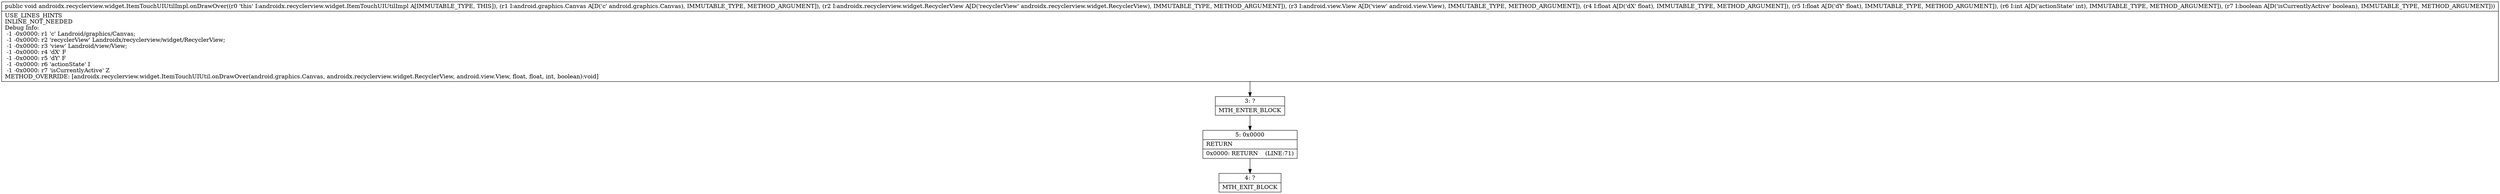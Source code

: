 digraph "CFG forandroidx.recyclerview.widget.ItemTouchUIUtilImpl.onDrawOver(Landroid\/graphics\/Canvas;Landroidx\/recyclerview\/widget\/RecyclerView;Landroid\/view\/View;FFIZ)V" {
Node_3 [shape=record,label="{3\:\ ?|MTH_ENTER_BLOCK\l}"];
Node_5 [shape=record,label="{5\:\ 0x0000|RETURN\l|0x0000: RETURN    (LINE:71)\l}"];
Node_4 [shape=record,label="{4\:\ ?|MTH_EXIT_BLOCK\l}"];
MethodNode[shape=record,label="{public void androidx.recyclerview.widget.ItemTouchUIUtilImpl.onDrawOver((r0 'this' I:androidx.recyclerview.widget.ItemTouchUIUtilImpl A[IMMUTABLE_TYPE, THIS]), (r1 I:android.graphics.Canvas A[D('c' android.graphics.Canvas), IMMUTABLE_TYPE, METHOD_ARGUMENT]), (r2 I:androidx.recyclerview.widget.RecyclerView A[D('recyclerView' androidx.recyclerview.widget.RecyclerView), IMMUTABLE_TYPE, METHOD_ARGUMENT]), (r3 I:android.view.View A[D('view' android.view.View), IMMUTABLE_TYPE, METHOD_ARGUMENT]), (r4 I:float A[D('dX' float), IMMUTABLE_TYPE, METHOD_ARGUMENT]), (r5 I:float A[D('dY' float), IMMUTABLE_TYPE, METHOD_ARGUMENT]), (r6 I:int A[D('actionState' int), IMMUTABLE_TYPE, METHOD_ARGUMENT]), (r7 I:boolean A[D('isCurrentlyActive' boolean), IMMUTABLE_TYPE, METHOD_ARGUMENT]))  | USE_LINES_HINTS\lINLINE_NOT_NEEDED\lDebug Info:\l  \-1 \-0x0000: r1 'c' Landroid\/graphics\/Canvas;\l  \-1 \-0x0000: r2 'recyclerView' Landroidx\/recyclerview\/widget\/RecyclerView;\l  \-1 \-0x0000: r3 'view' Landroid\/view\/View;\l  \-1 \-0x0000: r4 'dX' F\l  \-1 \-0x0000: r5 'dY' F\l  \-1 \-0x0000: r6 'actionState' I\l  \-1 \-0x0000: r7 'isCurrentlyActive' Z\lMETHOD_OVERRIDE: [androidx.recyclerview.widget.ItemTouchUIUtil.onDrawOver(android.graphics.Canvas, androidx.recyclerview.widget.RecyclerView, android.view.View, float, float, int, boolean):void]\l}"];
MethodNode -> Node_3;Node_3 -> Node_5;
Node_5 -> Node_4;
}

